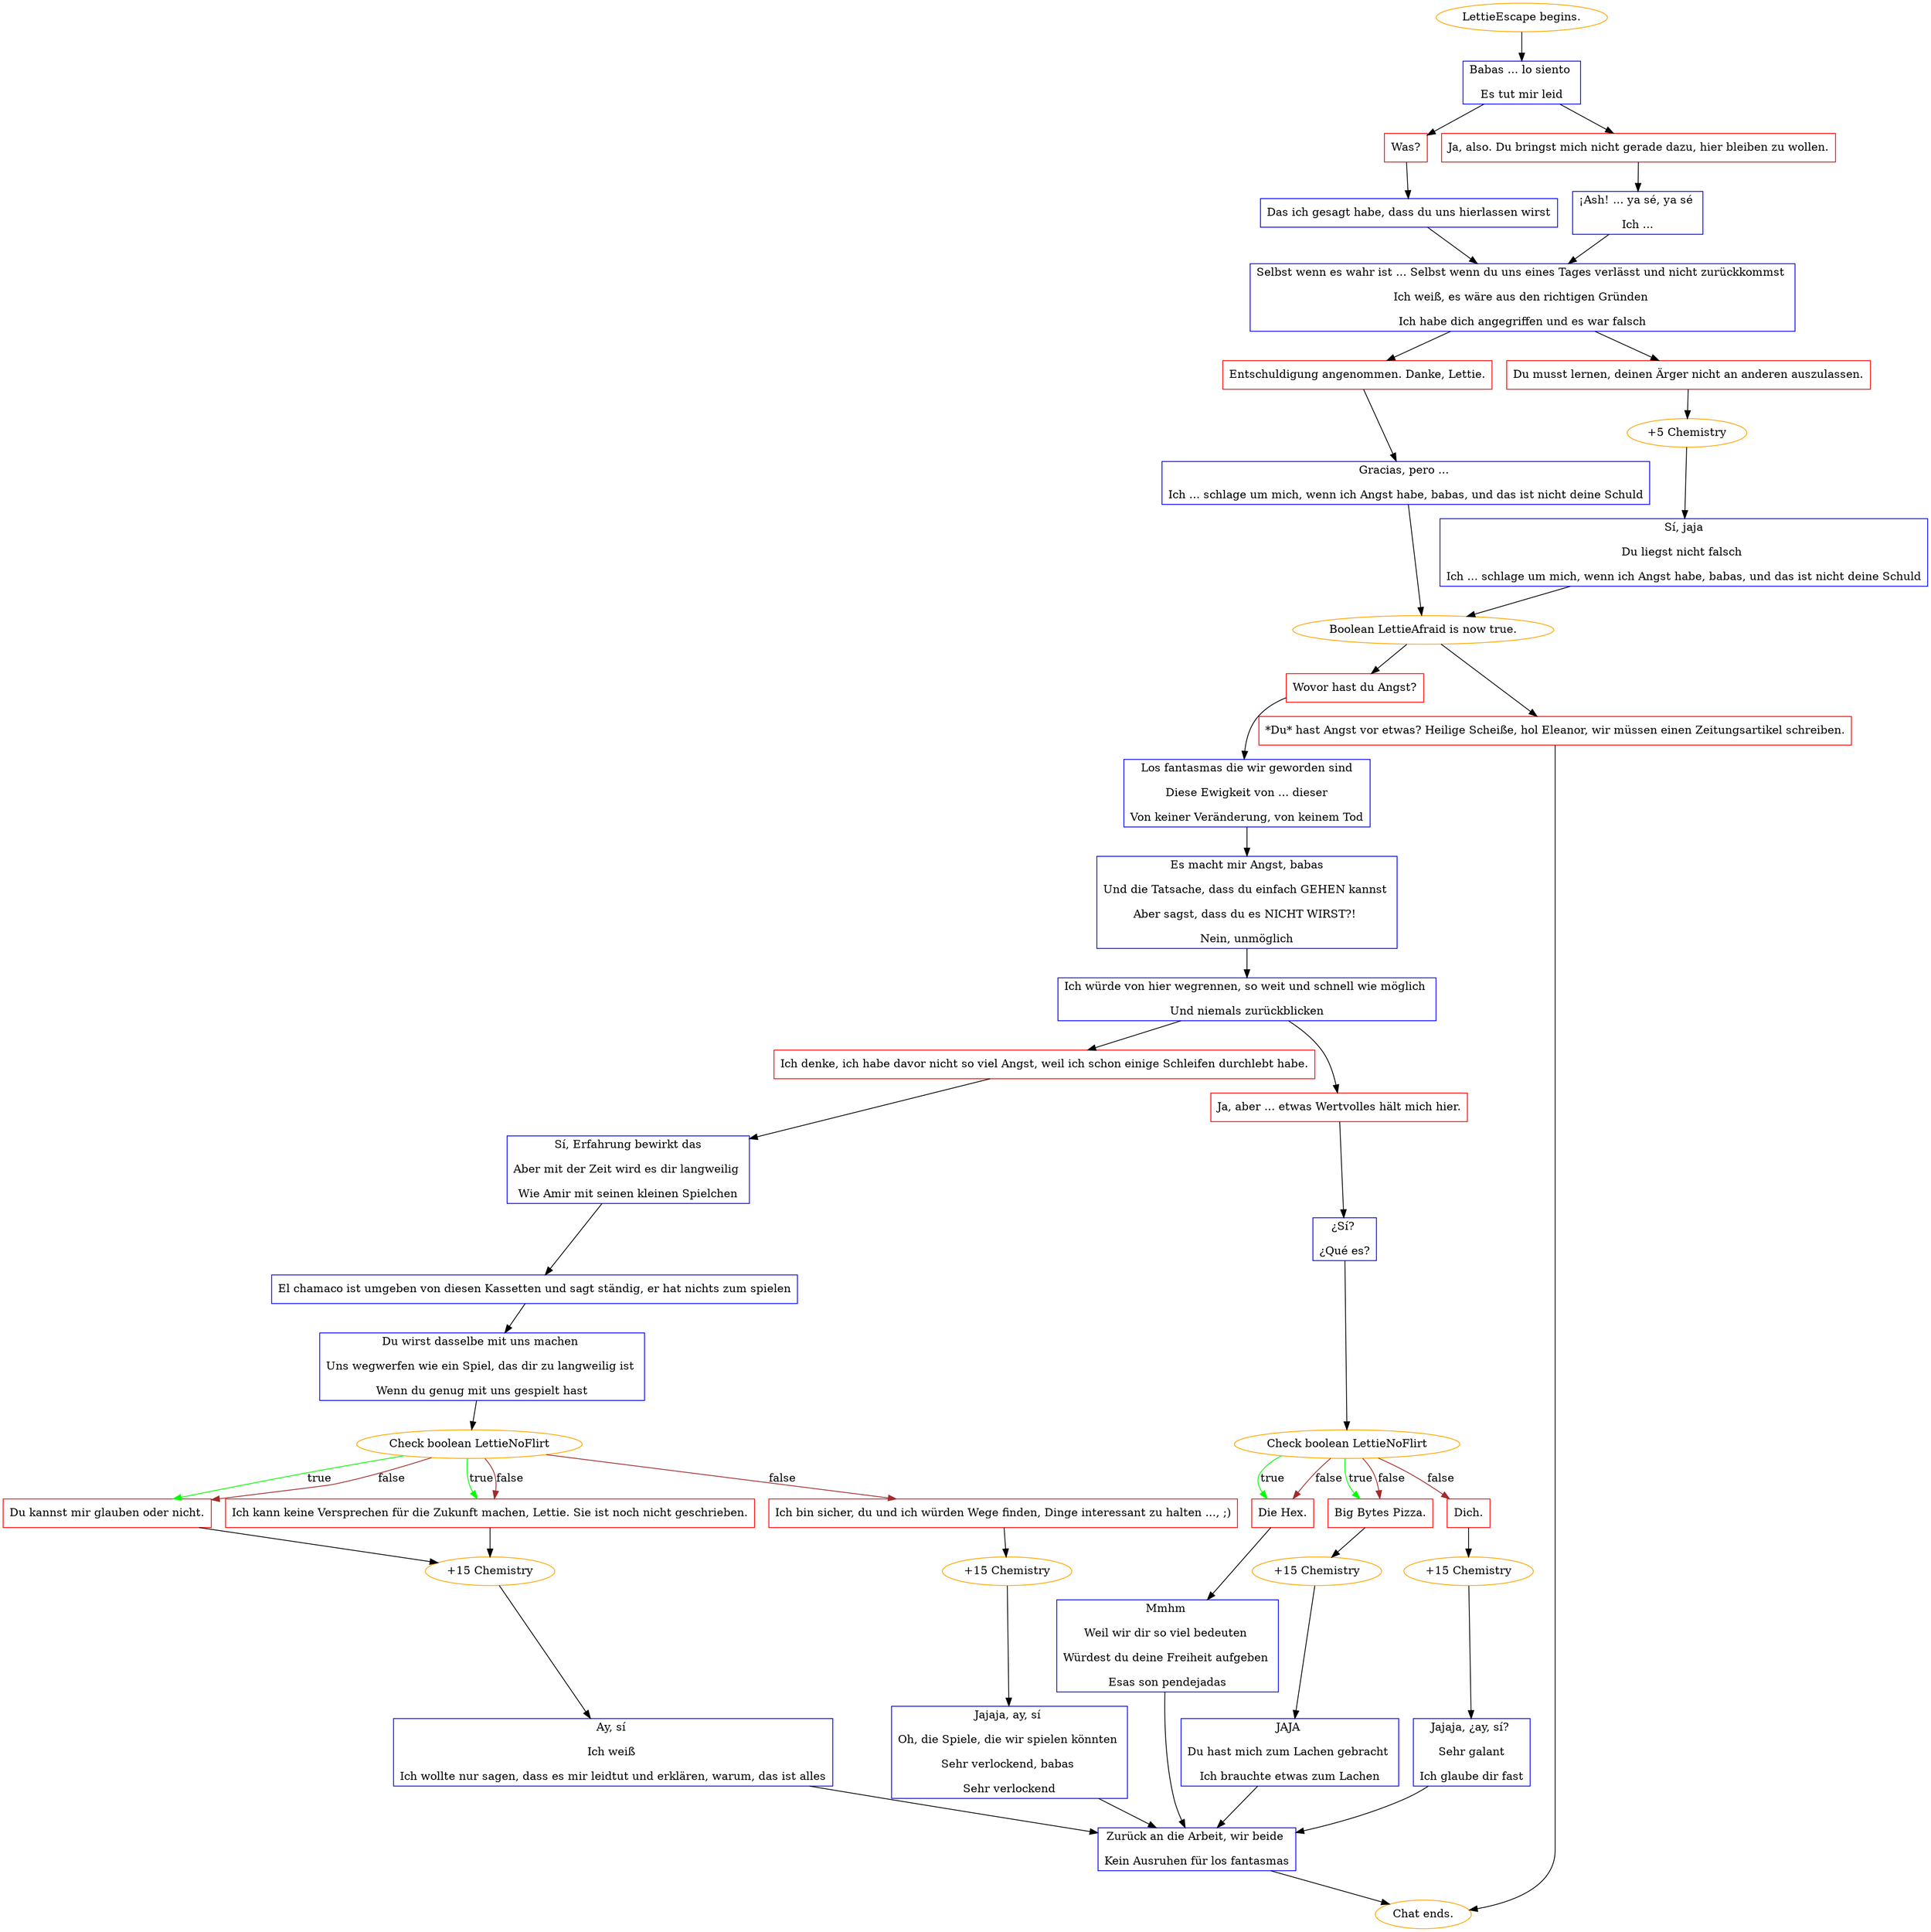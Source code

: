 digraph {
	"LettieEscape begins." [color=orange];
		"LettieEscape begins." -> j3605396012;
	j3605396012 [label="Babas ... lo siento 
Es tut mir leid",shape=box,color=blue];
		j3605396012 -> j1033317797;
		j3605396012 -> j1269804847;
	j1033317797 [label="Was?",shape=box,color=red];
		j1033317797 -> j1772522145;
	j1269804847 [label="Ja, also. Du bringst mich nicht gerade dazu, hier bleiben zu wollen.",shape=box,color=red];
		j1269804847 -> j1422761285;
	j1772522145 [label="Das ich gesagt habe, dass du uns hierlassen wirst",shape=box,color=blue];
		j1772522145 -> j2139224140;
	j1422761285 [label="¡Ash! ... ya sé, ya sé 
Ich ...",shape=box,color=blue];
		j1422761285 -> j2139224140;
	j2139224140 [label="Selbst wenn es wahr ist ... Selbst wenn du uns eines Tages verlässt und nicht zurückkommst 
Ich weiß, es wäre aus den richtigen Gründen 
Ich habe dich angegriffen und es war falsch",shape=box,color=blue];
		j2139224140 -> j3290830173;
		j2139224140 -> j1782973491;
	j3290830173 [label="Entschuldigung angenommen. Danke, Lettie.",shape=box,color=red];
		j3290830173 -> j272030030;
	j1782973491 [label="Du musst lernen, deinen Ärger nicht an anderen auszulassen.",shape=box,color=red];
		j1782973491 -> j610882077;
	j272030030 [label="Gracias, pero ... 
Ich ... schlage um mich, wenn ich Angst habe, babas, und das ist nicht deine Schuld",shape=box,color=blue];
		j272030030 -> j3583486497;
	j610882077 [label="+5 Chemistry",color=orange];
		j610882077 -> j2156688623;
	j3583486497 [label="Boolean LettieAfraid is now true.",color=orange];
		j3583486497 -> j3827403806;
		j3583486497 -> j348010803;
	j2156688623 [label="Sí, jaja
Du liegst nicht falsch 
Ich ... schlage um mich, wenn ich Angst habe, babas, und das ist nicht deine Schuld",shape=box,color=blue];
		j2156688623 -> j3583486497;
	j3827403806 [label="Wovor hast du Angst?",shape=box,color=red];
		j3827403806 -> j3929452391;
	j348010803 [label="*Du* hast Angst vor etwas? Heilige Scheiße, hol Eleanor, wir müssen einen Zeitungsartikel schreiben.",shape=box,color=red];
		j348010803 -> "Chat ends.";
	j3929452391 [label="Los fantasmas die wir geworden sind
Diese Ewigkeit von ... dieser
Von keiner Veränderung, von keinem Tod",shape=box,color=blue];
		j3929452391 -> j2432126747;
	"Chat ends." [color=orange];
	j2432126747 [label="Es macht mir Angst, babas
Und die Tatsache, dass du einfach GEHEN kannst 
Aber sagst, dass du es NICHT WIRST?! 
Nein, unmöglich",shape=box,color=blue];
		j2432126747 -> j3216013117;
	j3216013117 [label="Ich würde von hier wegrennen, so weit und schnell wie möglich 
Und niemals zurückblicken",shape=box,color=blue];
		j3216013117 -> j1929723167;
		j3216013117 -> j3805305831;
	j1929723167 [label="Ich denke, ich habe davor nicht so viel Angst, weil ich schon einige Schleifen durchlebt habe.",shape=box,color=red];
		j1929723167 -> j2859609765;
	j3805305831 [label="Ja, aber ... etwas Wertvolles hält mich hier.",shape=box,color=red];
		j3805305831 -> j3078940324;
	j2859609765 [label="Sí, Erfahrung bewirkt das
Aber mit der Zeit wird es dir langweilig 
Wie Amir mit seinen kleinen Spielchen",shape=box,color=blue];
		j2859609765 -> j2283353915;
	j3078940324 [label="¿Sí? 
¿Qué es?",shape=box,color=blue];
		j3078940324 -> j951984688;
	j2283353915 [label="El chamaco ist umgeben von diesen Kassetten und sagt ständig, er hat nichts zum spielen",shape=box,color=blue];
		j2283353915 -> j526048034;
	j951984688 [label="Check boolean LettieNoFlirt",color=orange];
		j951984688 -> j523788755 [label=true,color=green];
		j951984688 -> j3688994176 [label=true,color=green];
		j951984688 -> j523788755 [label=false,color=brown];
		j951984688 -> j3688994176 [label=false,color=brown];
		j951984688 -> j279985295 [label=false,color=brown];
	j526048034 [label="Du wirst dasselbe mit uns machen 
Uns wegwerfen wie ein Spiel, das dir zu langweilig ist 
Wenn du genug mit uns gespielt hast",shape=box,color=blue];
		j526048034 -> j4268600434;
	j523788755 [label="Die Hex.",shape=box,color=red];
		j523788755 -> j214774824;
	j3688994176 [label="Big Bytes Pizza.",shape=box,color=red];
		j3688994176 -> j3698151480;
	j279985295 [label="Dich.",shape=box,color=red];
		j279985295 -> j57791778;
	j4268600434 [label="Check boolean LettieNoFlirt",color=orange];
		j4268600434 -> j787446311 [label=true,color=green];
		j4268600434 -> j1900837412 [label=true,color=green];
		j4268600434 -> j787446311 [label=false,color=brown];
		j4268600434 -> j1900837412 [label=false,color=brown];
		j4268600434 -> j843952615 [label=false,color=brown];
	j214774824 [label="Mmhm 
Weil wir dir so viel bedeuten 
Würdest du deine Freiheit aufgeben 
Esas son pendejadas",shape=box,color=blue];
		j214774824 -> j3265243606;
	j3698151480 [label="+15 Chemistry",color=orange];
		j3698151480 -> j298755417;
	j57791778 [label="+15 Chemistry",color=orange];
		j57791778 -> j870714183;
	j787446311 [label="Du kannst mir glauben oder nicht.",shape=box,color=red];
		j787446311 -> j2855385102;
	j1900837412 [label="Ich kann keine Versprechen für die Zukunft machen, Lettie. Sie ist noch nicht geschrieben.",shape=box,color=red];
		j1900837412 -> j2855385102;
	j843952615 [label="Ich bin sicher, du und ich würden Wege finden, Dinge interessant zu halten ..., ;)",shape=box,color=red];
		j843952615 -> j2570561339;
	j3265243606 [label="Zurück an die Arbeit, wir beide 
Kein Ausruhen für los fantasmas",shape=box,color=blue];
		j3265243606 -> "Chat ends.";
	j298755417 [label="JAJA 
Du hast mich zum Lachen gebracht 
Ich brauchte etwas zum Lachen",shape=box,color=blue];
		j298755417 -> j3265243606;
	j870714183 [label="Jajaja, ¿ay, sí? 
Sehr galant
Ich glaube dir fast",shape=box,color=blue];
		j870714183 -> j3265243606;
	j2855385102 [label="+15 Chemistry",color=orange];
		j2855385102 -> j1074638674;
	j2570561339 [label="+15 Chemistry",color=orange];
		j2570561339 -> j3635811329;
	j1074638674 [label="Ay, sí 
Ich weiß 
Ich wollte nur sagen, dass es mir leidtut und erklären, warum, das ist alles",shape=box,color=blue];
		j1074638674 -> j3265243606;
	j3635811329 [label="Jajaja, ay, sí 
Oh, die Spiele, die wir spielen könnten 
Sehr verlockend, babas 
Sehr verlockend",shape=box,color=blue];
		j3635811329 -> j3265243606;
}